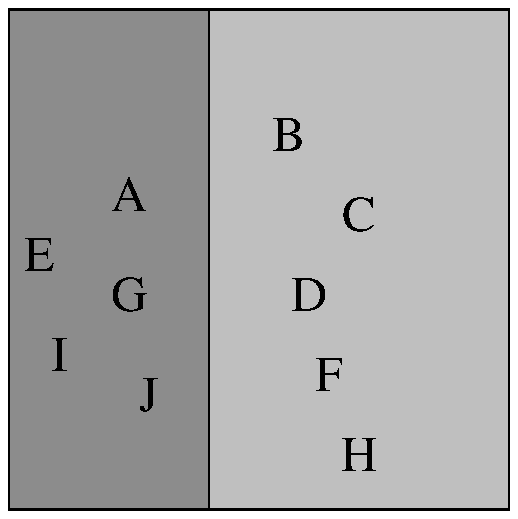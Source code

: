 .po 0.15i
.PS
.ps +8
{A: box width 1.0 height 2.5 fill .45}
{
  move right 0.6 
  move up .3
"A"
  move left .45
  move down .3
"E"
  move right .45 
  move down .2
"G"
  move left .35
  move down .3
"I"
  move right .45 
  move down .2
"J"
}
move right 1.0
{B: box width 1.5 height 2.5 fill .25}
{
  move right .4
  move up .6
"B"
  move right .35
  move down .4
"C"
  move left .25
  move down .4
"D"
  move right .1
  move down .4
"F"
  move right .15
  move down .4
"H"
}
.PE

